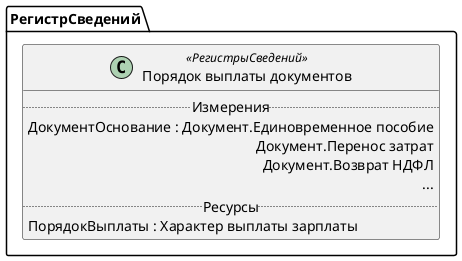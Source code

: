 ﻿@startuml ПорядокВыплатыДокументов
'!include templates.wsd
'..\include templates.wsd
class РегистрСведений.ПорядокВыплатыДокументов as "Порядок выплаты документов" <<РегистрыСведений>>
{
..Измерения..
ДокументОснование : Документ.Единовременное пособие\rДокумент.Перенос затрат\rДокумент.Возврат НДФЛ\r...
..Ресурсы..
ПорядокВыплаты : Характер выплаты зарплаты
}
@enduml
